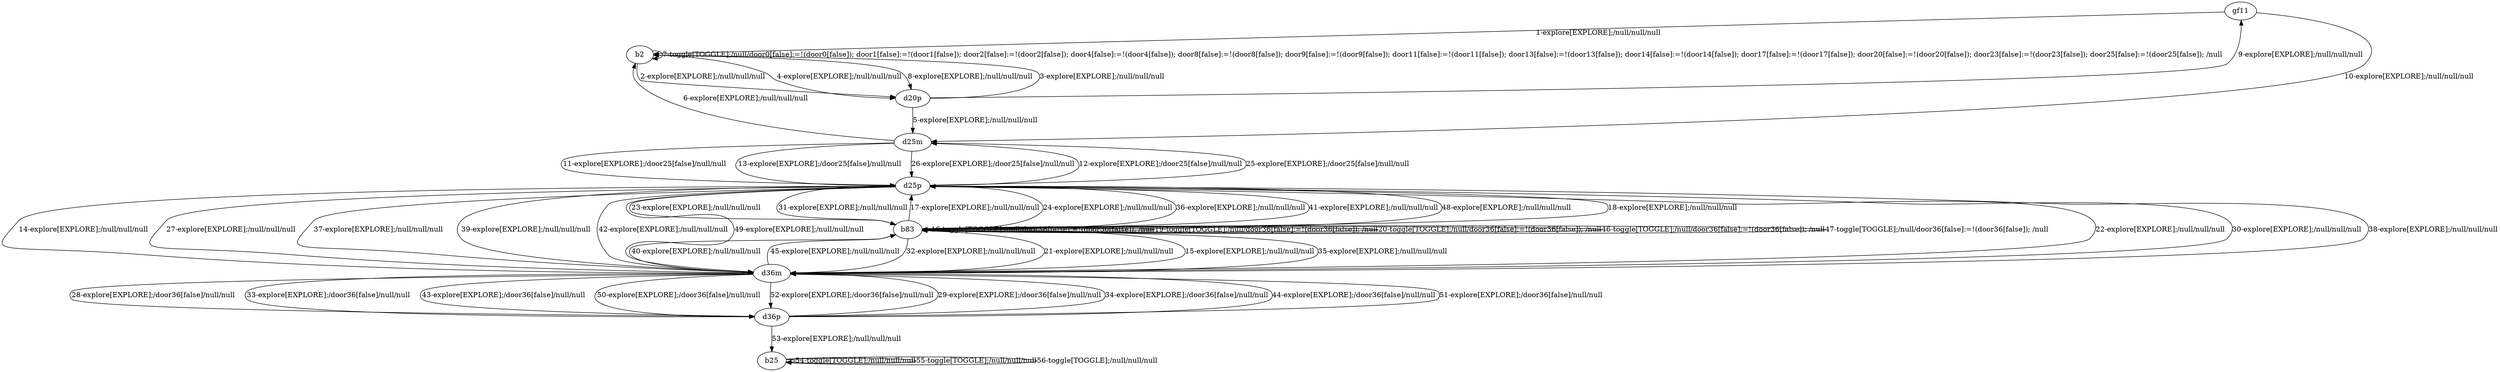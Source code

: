 # Total number of goals covered by this test: 1
# b25 --> b25

digraph g {
"gf11" -> "b2" [label = "1-explore[EXPLORE];/null/null/null"];
"b2" -> "d20p" [label = "2-explore[EXPLORE];/null/null/null"];
"d20p" -> "b2" [label = "3-explore[EXPLORE];/null/null/null"];
"b2" -> "d20p" [label = "4-explore[EXPLORE];/null/null/null"];
"d20p" -> "d25m" [label = "5-explore[EXPLORE];/null/null/null"];
"d25m" -> "b2" [label = "6-explore[EXPLORE];/null/null/null"];
"b2" -> "b2" [label = "7-toggle[TOGGLE];/null/door0[false]:=!(door0[false]); door1[false]:=!(door1[false]); door2[false]:=!(door2[false]); door4[false]:=!(door4[false]); door8[false]:=!(door8[false]); door9[false]:=!(door9[false]); door11[false]:=!(door11[false]); door13[false]:=!(door13[false]); door14[false]:=!(door14[false]); door17[false]:=!(door17[false]); door20[false]:=!(door20[false]); door23[false]:=!(door23[false]); door25[false]:=!(door25[false]); /null"];
"b2" -> "d20p" [label = "8-explore[EXPLORE];/null/null/null"];
"d20p" -> "gf11" [label = "9-explore[EXPLORE];/null/null/null"];
"gf11" -> "d25m" [label = "10-explore[EXPLORE];/null/null/null"];
"d25m" -> "d25p" [label = "11-explore[EXPLORE];/door25[false]/null/null"];
"d25p" -> "d25m" [label = "12-explore[EXPLORE];/door25[false]/null/null"];
"d25m" -> "d25p" [label = "13-explore[EXPLORE];/door25[false]/null/null"];
"d25p" -> "d36m" [label = "14-explore[EXPLORE];/null/null/null"];
"d36m" -> "b83" [label = "15-explore[EXPLORE];/null/null/null"];
"b83" -> "b83" [label = "16-toggle[TOGGLE];/null/door36[false]:=!(door36[false]); /null"];
"b83" -> "d25p" [label = "17-explore[EXPLORE];/null/null/null"];
"d25p" -> "b83" [label = "18-explore[EXPLORE];/null/null/null"];
"b83" -> "b83" [label = "19-toggle[TOGGLE];/null/door36[false]:=!(door36[false]); /null"];
"b83" -> "b83" [label = "20-toggle[TOGGLE];/null/door36[false]:=!(door36[false]); /null"];
"b83" -> "d36m" [label = "21-explore[EXPLORE];/null/null/null"];
"d36m" -> "d25p" [label = "22-explore[EXPLORE];/null/null/null"];
"d25p" -> "b83" [label = "23-explore[EXPLORE];/null/null/null"];
"b83" -> "d25p" [label = "24-explore[EXPLORE];/null/null/null"];
"d25p" -> "d25m" [label = "25-explore[EXPLORE];/door25[false]/null/null"];
"d25m" -> "d25p" [label = "26-explore[EXPLORE];/door25[false]/null/null"];
"d25p" -> "d36m" [label = "27-explore[EXPLORE];/null/null/null"];
"d36m" -> "d36p" [label = "28-explore[EXPLORE];/door36[false]/null/null"];
"d36p" -> "d36m" [label = "29-explore[EXPLORE];/door36[false]/null/null"];
"d36m" -> "d25p" [label = "30-explore[EXPLORE];/null/null/null"];
"d25p" -> "b83" [label = "31-explore[EXPLORE];/null/null/null"];
"b83" -> "d36m" [label = "32-explore[EXPLORE];/null/null/null"];
"d36m" -> "d36p" [label = "33-explore[EXPLORE];/door36[false]/null/null"];
"d36p" -> "d36m" [label = "34-explore[EXPLORE];/door36[false]/null/null"];
"d36m" -> "b83" [label = "35-explore[EXPLORE];/null/null/null"];
"b83" -> "d25p" [label = "36-explore[EXPLORE];/null/null/null"];
"d25p" -> "d36m" [label = "37-explore[EXPLORE];/null/null/null"];
"d36m" -> "d25p" [label = "38-explore[EXPLORE];/null/null/null"];
"d25p" -> "d36m" [label = "39-explore[EXPLORE];/null/null/null"];
"d36m" -> "b83" [label = "40-explore[EXPLORE];/null/null/null"];
"b83" -> "d25p" [label = "41-explore[EXPLORE];/null/null/null"];
"d25p" -> "d36m" [label = "42-explore[EXPLORE];/null/null/null"];
"d36m" -> "d36p" [label = "43-explore[EXPLORE];/door36[false]/null/null"];
"d36p" -> "d36m" [label = "44-explore[EXPLORE];/door36[false]/null/null"];
"d36m" -> "b83" [label = "45-explore[EXPLORE];/null/null/null"];
"b83" -> "b83" [label = "46-toggle[TOGGLE];/null/door36[false]:=!(door36[false]); /null"];
"b83" -> "b83" [label = "47-toggle[TOGGLE];/null/door36[false]:=!(door36[false]); /null"];
"b83" -> "d25p" [label = "48-explore[EXPLORE];/null/null/null"];
"d25p" -> "d36m" [label = "49-explore[EXPLORE];/null/null/null"];
"d36m" -> "d36p" [label = "50-explore[EXPLORE];/door36[false]/null/null"];
"d36p" -> "d36m" [label = "51-explore[EXPLORE];/door36[false]/null/null"];
"d36m" -> "d36p" [label = "52-explore[EXPLORE];/door36[false]/null/null"];
"d36p" -> "b25" [label = "53-explore[EXPLORE];/null/null/null"];
"b25" -> "b25" [label = "54-toggle[TOGGLE];/null/null/null"];
"b25" -> "b25" [label = "55-toggle[TOGGLE];/null/null/null"];
"b25" -> "b25" [label = "56-toggle[TOGGLE];/null/null/null"];
}